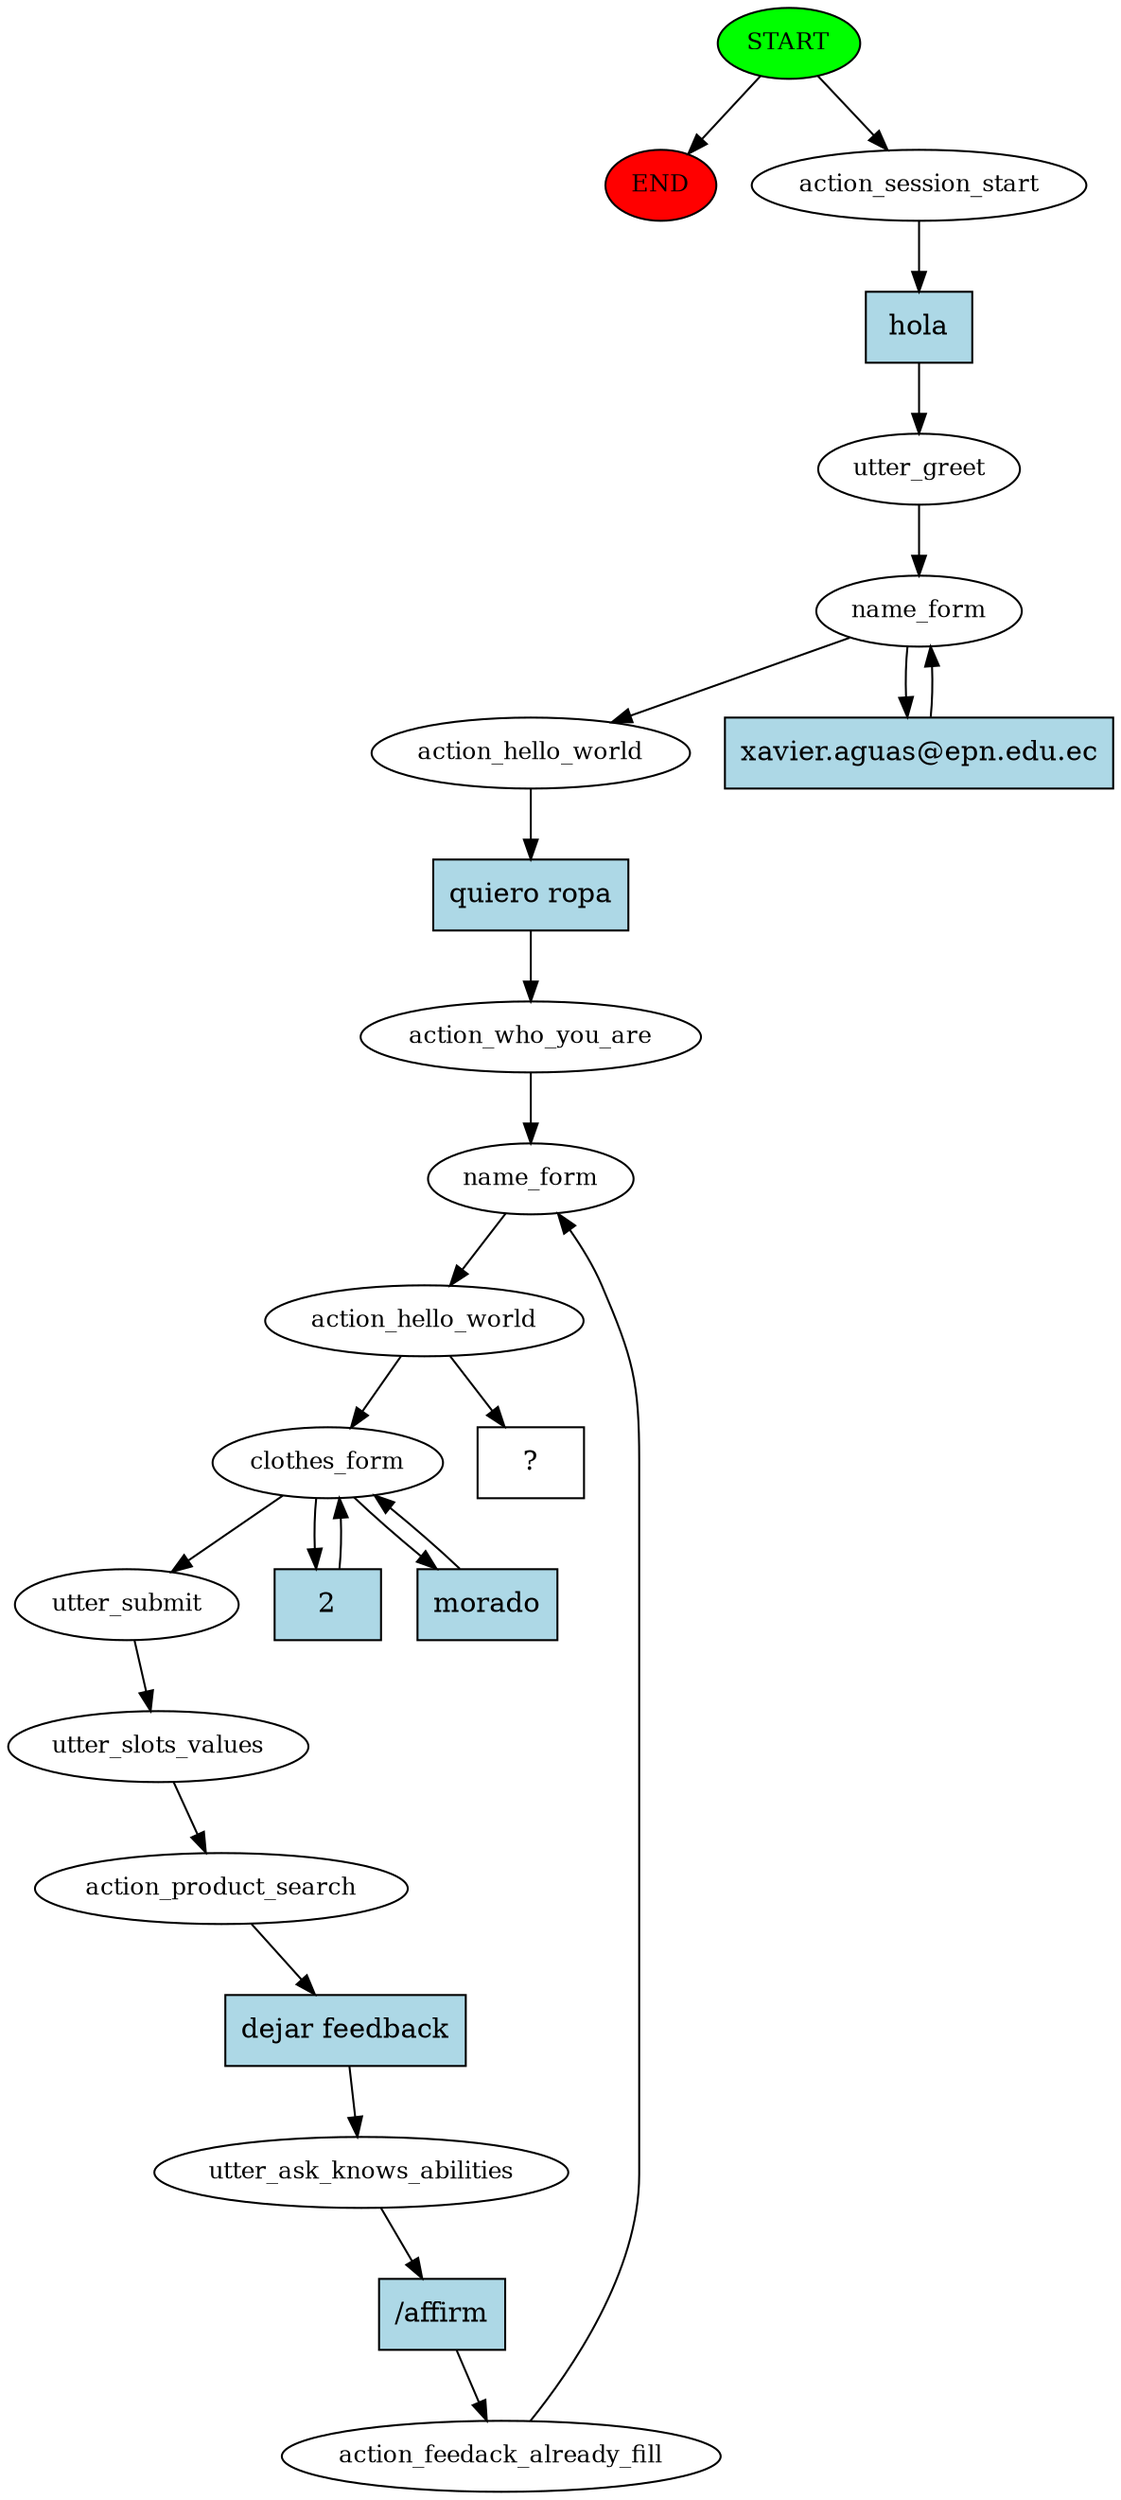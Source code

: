 digraph  {
0 [class="start active", fillcolor=green, fontsize=12, label=START, style=filled];
"-1" [class=end, fillcolor=red, fontsize=12, label=END, style=filled];
1 [class=active, fontsize=12, label=action_session_start];
2 [class=active, fontsize=12, label=utter_greet];
3 [class=active, fontsize=12, label=name_form];
6 [class=active, fontsize=12, label=action_hello_world];
7 [class=active, fontsize=12, label=action_who_you_are];
8 [class=active, fontsize=12, label=name_form];
9 [class=active, fontsize=12, label=action_hello_world];
10 [class=active, fontsize=12, label=clothes_form];
15 [class=active, fontsize=12, label=utter_submit];
16 [class=active, fontsize=12, label=utter_slots_values];
17 [class=active, fontsize=12, label=action_product_search];
18 [class=active, fontsize=12, label=utter_ask_knows_abilities];
19 [class=active, fontsize=12, label=action_feedack_already_fill];
22 [class="intent dashed active", label="  ?  ", shape=rect];
23 [class="intent active", fillcolor=lightblue, label=hola, shape=rect, style=filled];
24 [class="intent active", fillcolor=lightblue, label="xavier.aguas@epn.edu.ec", shape=rect, style=filled];
25 [class="intent active", fillcolor=lightblue, label="quiero ropa", shape=rect, style=filled];
26 [class="intent active", fillcolor=lightblue, label=2, shape=rect, style=filled];
27 [class="intent active", fillcolor=lightblue, label=morado, shape=rect, style=filled];
28 [class="intent active", fillcolor=lightblue, label="dejar feedback", shape=rect, style=filled];
29 [class="intent active", fillcolor=lightblue, label="/affirm", shape=rect, style=filled];
0 -> "-1"  [class="", key=NONE, label=""];
0 -> 1  [class=active, key=NONE, label=""];
1 -> 23  [class=active, key=0];
2 -> 3  [class=active, key=NONE, label=""];
3 -> 6  [class=active, key=NONE, label=""];
3 -> 24  [class=active, key=0];
6 -> 25  [class=active, key=0];
7 -> 8  [class=active, key=NONE, label=""];
8 -> 9  [class=active, key=NONE, label=""];
9 -> 10  [class=active, key=NONE, label=""];
9 -> 22  [class=active, key=NONE, label=""];
10 -> 15  [class=active, key=NONE, label=""];
10 -> 26  [class=active, key=0];
10 -> 27  [class=active, key=0];
15 -> 16  [class=active, key=NONE, label=""];
16 -> 17  [class=active, key=NONE, label=""];
17 -> 28  [class=active, key=0];
18 -> 29  [class=active, key=0];
19 -> 8  [class=active, key=NONE, label=""];
23 -> 2  [class=active, key=0];
24 -> 3  [class=active, key=0];
25 -> 7  [class=active, key=0];
26 -> 10  [class=active, key=0];
27 -> 10  [class=active, key=0];
28 -> 18  [class=active, key=0];
29 -> 19  [class=active, key=0];
}
